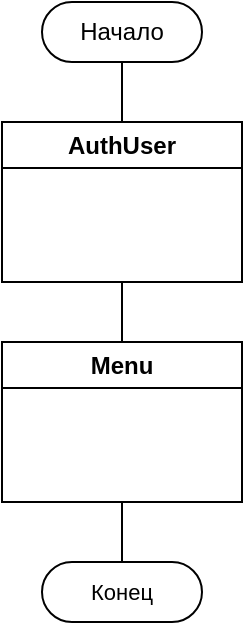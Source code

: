 <mxfile version="22.0.2" type="device" pages="2">
  <diagram name="MainBot" id="-iDC2wXFzutGxcK1QKAX">
    <mxGraphModel dx="1026" dy="743" grid="1" gridSize="10" guides="1" tooltips="1" connect="1" arrows="1" fold="1" page="1" pageScale="1" pageWidth="827" pageHeight="1169" math="0" shadow="0">
      <root>
        <mxCell id="0" />
        <mxCell id="1" parent="0" />
        <mxCell id="xf981LnBSo9iN2cgbnHE-3" style="edgeStyle=orthogonalEdgeStyle;rounded=0;orthogonalLoop=1;jettySize=auto;html=1;exitX=0.5;exitY=0.5;exitDx=0;exitDy=15;exitPerimeter=0;entryX=0.5;entryY=0;entryDx=0;entryDy=0;endArrow=none;endFill=0;" edge="1" parent="1" source="xf981LnBSo9iN2cgbnHE-1" target="xf981LnBSo9iN2cgbnHE-2">
          <mxGeometry relative="1" as="geometry" />
        </mxCell>
        <mxCell id="xf981LnBSo9iN2cgbnHE-1" value="Начало" style="html=1;dashed=0;whiteSpace=wrap;shape=mxgraph.dfd.start" vertex="1" parent="1">
          <mxGeometry x="360" y="50" width="80" height="30" as="geometry" />
        </mxCell>
        <mxCell id="xf981LnBSo9iN2cgbnHE-5" style="edgeStyle=orthogonalEdgeStyle;shape=connector;rounded=0;orthogonalLoop=1;jettySize=auto;html=1;exitX=0.5;exitY=1;exitDx=0;exitDy=0;entryX=0.5;entryY=0;entryDx=0;entryDy=0;labelBackgroundColor=default;strokeColor=default;align=center;verticalAlign=middle;fontFamily=Helvetica;fontSize=11;fontColor=default;endArrow=none;endFill=0;" edge="1" parent="1" source="xf981LnBSo9iN2cgbnHE-2" target="xf981LnBSo9iN2cgbnHE-4">
          <mxGeometry relative="1" as="geometry" />
        </mxCell>
        <mxCell id="xf981LnBSo9iN2cgbnHE-2" value="AuthUser" style="swimlane;whiteSpace=wrap;html=1;" vertex="1" parent="1">
          <mxGeometry x="340" y="110" width="120" height="80" as="geometry" />
        </mxCell>
        <mxCell id="xf981LnBSo9iN2cgbnHE-4" value="Menu" style="swimlane;whiteSpace=wrap;html=1;" vertex="1" parent="1">
          <mxGeometry x="340" y="220" width="120" height="80" as="geometry" />
        </mxCell>
        <mxCell id="xf981LnBSo9iN2cgbnHE-6" value="Конец" style="html=1;dashed=0;whiteSpace=wrap;shape=mxgraph.dfd.start;fontFamily=Helvetica;fontSize=11;fontColor=default;" vertex="1" parent="1">
          <mxGeometry x="360" y="330" width="80" height="30" as="geometry" />
        </mxCell>
        <mxCell id="xf981LnBSo9iN2cgbnHE-7" style="edgeStyle=orthogonalEdgeStyle;shape=connector;rounded=0;orthogonalLoop=1;jettySize=auto;html=1;exitX=0.5;exitY=1;exitDx=0;exitDy=0;entryX=0.5;entryY=0.5;entryDx=0;entryDy=-15;entryPerimeter=0;labelBackgroundColor=default;strokeColor=default;align=center;verticalAlign=middle;fontFamily=Helvetica;fontSize=11;fontColor=default;endArrow=none;endFill=0;" edge="1" parent="1" source="xf981LnBSo9iN2cgbnHE-4" target="xf981LnBSo9iN2cgbnHE-6">
          <mxGeometry relative="1" as="geometry" />
        </mxCell>
      </root>
    </mxGraphModel>
  </diagram>
  <diagram id="zX1loWSMoEcJTVOwefeb" name="MainBot_N_SH">
    <mxGraphModel dx="1026" dy="743" grid="1" gridSize="10" guides="1" tooltips="1" connect="1" arrows="1" fold="1" page="1" pageScale="1" pageWidth="827" pageHeight="1169" math="0" shadow="0">
      <root>
        <mxCell id="0" />
        <mxCell id="1" parent="0" />
        <mxCell id="U9-jbPoAt-JvEAtJnJuw-1" value="&amp;nbsp;MainBot" style="rounded=0;whiteSpace=wrap;html=1;fontFamily=Helvetica;fontSize=11;fontColor=default;" vertex="1" parent="1">
          <mxGeometry x="320" y="40" width="240" height="40" as="geometry" />
        </mxCell>
        <mxCell id="U9-jbPoAt-JvEAtJnJuw-2" value="AuthUser" style="rounded=0;whiteSpace=wrap;html=1;fontFamily=Helvetica;fontSize=11;fontColor=default;" vertex="1" parent="1">
          <mxGeometry x="320" y="80" width="240" height="40" as="geometry" />
        </mxCell>
        <mxCell id="b2pdt29vWPDba3PiBMIc-1" value="Menu" style="rounded=0;whiteSpace=wrap;html=1;fontFamily=Helvetica;fontSize=11;fontColor=default;" vertex="1" parent="1">
          <mxGeometry x="320" y="120" width="240" height="40" as="geometry" />
        </mxCell>
      </root>
    </mxGraphModel>
  </diagram>
</mxfile>
